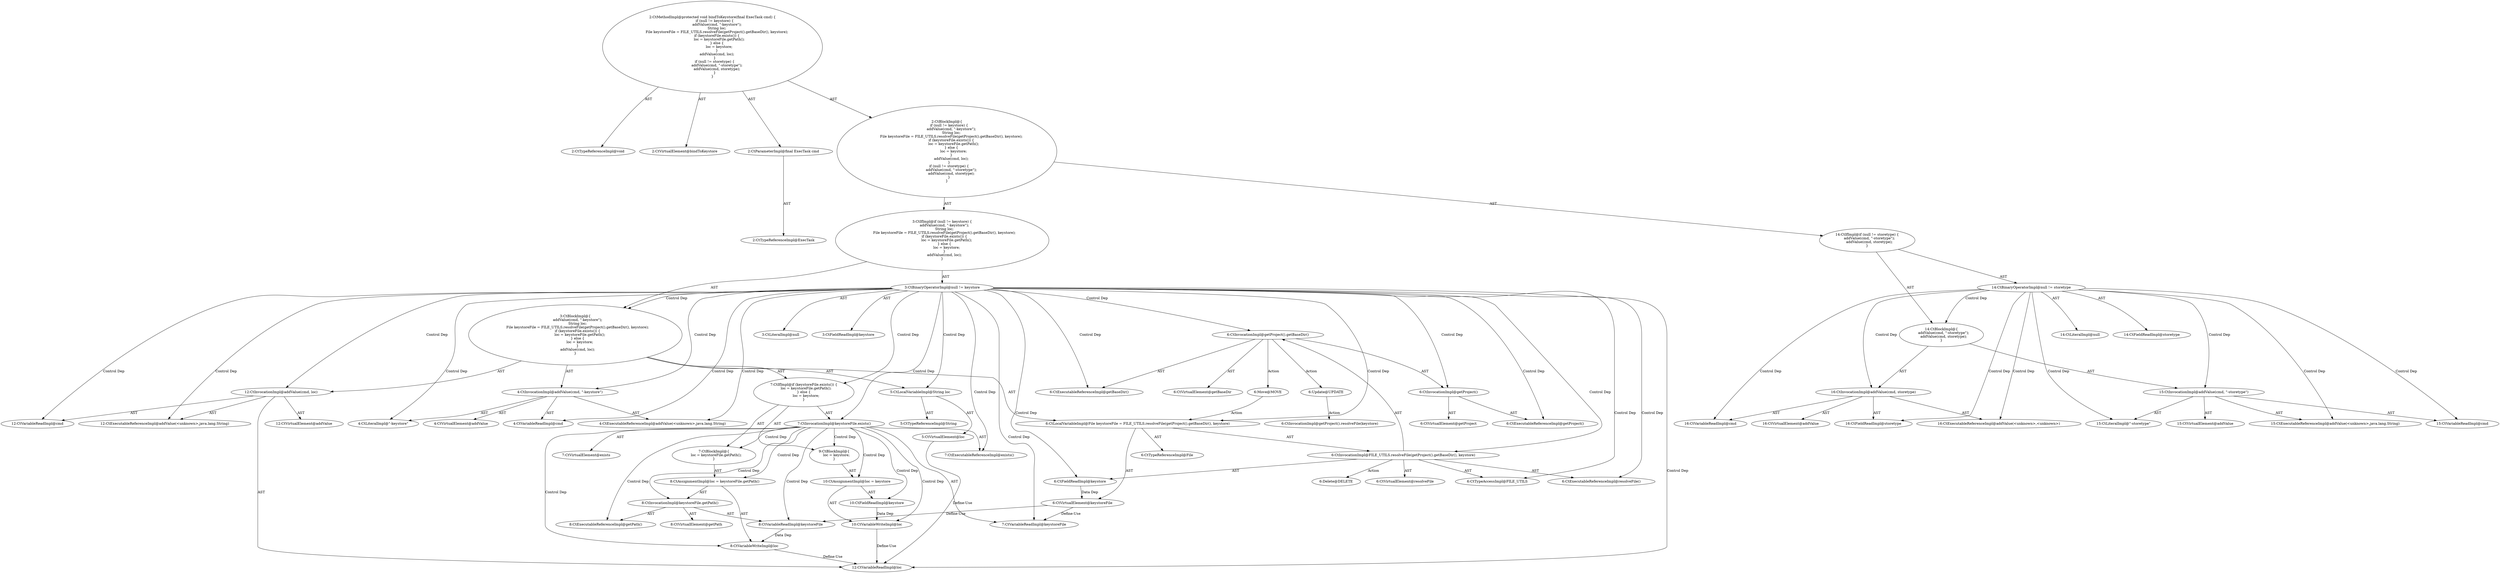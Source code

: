 digraph "bindToKeystore#?,ExecTask" {
0 [label="2:CtTypeReferenceImpl@void" shape=ellipse]
1 [label="2:CtVirtualElement@bindToKeystore" shape=ellipse]
2 [label="2:CtParameterImpl@final ExecTask cmd" shape=ellipse]
3 [label="2:CtTypeReferenceImpl@ExecTask" shape=ellipse]
4 [label="3:CtLiteralImpl@null" shape=ellipse]
5 [label="3:CtFieldReadImpl@keystore" shape=ellipse]
6 [label="3:CtBinaryOperatorImpl@null != keystore" shape=ellipse]
7 [label="4:CtExecutableReferenceImpl@addValue(<unknown>,java.lang.String)" shape=ellipse]
8 [label="4:CtVirtualElement@addValue" shape=ellipse]
9 [label="4:CtVariableReadImpl@cmd" shape=ellipse]
10 [label="4:CtLiteralImpl@\"-keystore\"" shape=ellipse]
11 [label="4:CtInvocationImpl@addValue(cmd, \"-keystore\")" shape=ellipse]
12 [label="5:CtTypeReferenceImpl@String" shape=ellipse]
13 [label="5:CtVirtualElement@loc" shape=ellipse]
14 [label="5:CtLocalVariableImpl@String loc" shape=ellipse]
15 [label="6:CtTypeReferenceImpl@File" shape=ellipse]
16 [label="6:CtExecutableReferenceImpl@resolveFile()" shape=ellipse]
17 [label="6:CtVirtualElement@resolveFile" shape=ellipse]
18 [label="6:CtTypeAccessImpl@FILE_UTILS" shape=ellipse]
19 [label="6:CtExecutableReferenceImpl@getBaseDir()" shape=ellipse]
20 [label="6:CtVirtualElement@getBaseDir" shape=ellipse]
21 [label="6:CtExecutableReferenceImpl@getProject()" shape=ellipse]
22 [label="6:CtVirtualElement@getProject" shape=ellipse]
23 [label="6:CtInvocationImpl@getProject()" shape=ellipse]
24 [label="6:CtInvocationImpl@getProject().getBaseDir()" shape=ellipse]
25 [label="6:CtFieldReadImpl@keystore" shape=ellipse]
26 [label="6:CtInvocationImpl@FILE_UTILS.resolveFile(getProject().getBaseDir(), keystore)" shape=ellipse]
27 [label="6:CtVirtualElement@keystoreFile" shape=ellipse]
28 [label="6:CtLocalVariableImpl@File keystoreFile = FILE_UTILS.resolveFile(getProject().getBaseDir(), keystore)" shape=ellipse]
29 [label="7:CtExecutableReferenceImpl@exists()" shape=ellipse]
30 [label="7:CtVirtualElement@exists" shape=ellipse]
31 [label="7:CtVariableReadImpl@keystoreFile" shape=ellipse]
32 [label="7:CtInvocationImpl@keystoreFile.exists()" shape=ellipse]
33 [label="8:CtVariableWriteImpl@loc" shape=ellipse]
34 [label="8:CtExecutableReferenceImpl@getPath()" shape=ellipse]
35 [label="8:CtVirtualElement@getPath" shape=ellipse]
36 [label="8:CtVariableReadImpl@keystoreFile" shape=ellipse]
37 [label="8:CtInvocationImpl@keystoreFile.getPath()" shape=ellipse]
38 [label="8:CtAssignmentImpl@loc = keystoreFile.getPath()" shape=ellipse]
39 [label="7:CtBlockImpl@\{
    loc = keystoreFile.getPath();
\}" shape=ellipse]
40 [label="10:CtVariableWriteImpl@loc" shape=ellipse]
41 [label="10:CtFieldReadImpl@keystore" shape=ellipse]
42 [label="10:CtAssignmentImpl@loc = keystore" shape=ellipse]
43 [label="9:CtBlockImpl@\{
    loc = keystore;
\}" shape=ellipse]
44 [label="7:CtIfImpl@if (keystoreFile.exists()) \{
    loc = keystoreFile.getPath();
\} else \{
    loc = keystore;
\}" shape=ellipse]
45 [label="12:CtExecutableReferenceImpl@addValue(<unknown>,java.lang.String)" shape=ellipse]
46 [label="12:CtVirtualElement@addValue" shape=ellipse]
47 [label="12:CtVariableReadImpl@cmd" shape=ellipse]
48 [label="12:CtVariableReadImpl@loc" shape=ellipse]
49 [label="12:CtInvocationImpl@addValue(cmd, loc)" shape=ellipse]
50 [label="3:CtBlockImpl@\{
    addValue(cmd, \"-keystore\");
    String loc;
    File keystoreFile = FILE_UTILS.resolveFile(getProject().getBaseDir(), keystore);
    if (keystoreFile.exists()) \{
        loc = keystoreFile.getPath();
    \} else \{
        loc = keystore;
    \}
    addValue(cmd, loc);
\}" shape=ellipse]
51 [label="3:CtIfImpl@if (null != keystore) \{
    addValue(cmd, \"-keystore\");
    String loc;
    File keystoreFile = FILE_UTILS.resolveFile(getProject().getBaseDir(), keystore);
    if (keystoreFile.exists()) \{
        loc = keystoreFile.getPath();
    \} else \{
        loc = keystore;
    \}
    addValue(cmd, loc);
\}" shape=ellipse]
52 [label="14:CtLiteralImpl@null" shape=ellipse]
53 [label="14:CtFieldReadImpl@storetype" shape=ellipse]
54 [label="14:CtBinaryOperatorImpl@null != storetype" shape=ellipse]
55 [label="15:CtExecutableReferenceImpl@addValue(<unknown>,java.lang.String)" shape=ellipse]
56 [label="15:CtVirtualElement@addValue" shape=ellipse]
57 [label="15:CtVariableReadImpl@cmd" shape=ellipse]
58 [label="15:CtLiteralImpl@\"-storetype\"" shape=ellipse]
59 [label="15:CtInvocationImpl@addValue(cmd, \"-storetype\")" shape=ellipse]
60 [label="16:CtExecutableReferenceImpl@addValue(<unknown>,<unknown>)" shape=ellipse]
61 [label="16:CtVirtualElement@addValue" shape=ellipse]
62 [label="16:CtVariableReadImpl@cmd" shape=ellipse]
63 [label="16:CtFieldReadImpl@storetype" shape=ellipse]
64 [label="16:CtInvocationImpl@addValue(cmd, storetype)" shape=ellipse]
65 [label="14:CtBlockImpl@\{
    addValue(cmd, \"-storetype\");
    addValue(cmd, storetype);
\}" shape=ellipse]
66 [label="14:CtIfImpl@if (null != storetype) \{
    addValue(cmd, \"-storetype\");
    addValue(cmd, storetype);
\}" shape=ellipse]
67 [label="2:CtBlockImpl@\{
    if (null != keystore) \{
        addValue(cmd, \"-keystore\");
        String loc;
        File keystoreFile = FILE_UTILS.resolveFile(getProject().getBaseDir(), keystore);
        if (keystoreFile.exists()) \{
            loc = keystoreFile.getPath();
        \} else \{
            loc = keystore;
        \}
        addValue(cmd, loc);
    \}
    if (null != storetype) \{
        addValue(cmd, \"-storetype\");
        addValue(cmd, storetype);
    \}
\}" shape=ellipse]
68 [label="2:CtMethodImpl@protected void bindToKeystore(final ExecTask cmd) \{
    if (null != keystore) \{
        addValue(cmd, \"-keystore\");
        String loc;
        File keystoreFile = FILE_UTILS.resolveFile(getProject().getBaseDir(), keystore);
        if (keystoreFile.exists()) \{
            loc = keystoreFile.getPath();
        \} else \{
            loc = keystore;
        \}
        addValue(cmd, loc);
    \}
    if (null != storetype) \{
        addValue(cmd, \"-storetype\");
        addValue(cmd, storetype);
    \}
\}" shape=ellipse]
69 [label="6:Update@UPDATE" shape=ellipse]
70 [label="6:CtInvocationImpl@getProject().resolveFile(keystore)" shape=ellipse]
71 [label="6:Delete@DELETE" shape=ellipse]
72 [label="6:Move@MOVE" shape=ellipse]
2 -> 3 [label="AST"];
6 -> 4 [label="AST"];
6 -> 5 [label="AST"];
6 -> 50 [label="Control Dep"];
6 -> 11 [label="Control Dep"];
6 -> 7 [label="Control Dep"];
6 -> 9 [label="Control Dep"];
6 -> 10 [label="Control Dep"];
6 -> 14 [label="Control Dep"];
6 -> 28 [label="Control Dep"];
6 -> 26 [label="Control Dep"];
6 -> 16 [label="Control Dep"];
6 -> 18 [label="Control Dep"];
6 -> 24 [label="Control Dep"];
6 -> 19 [label="Control Dep"];
6 -> 23 [label="Control Dep"];
6 -> 21 [label="Control Dep"];
6 -> 25 [label="Control Dep"];
6 -> 44 [label="Control Dep"];
6 -> 32 [label="Control Dep"];
6 -> 29 [label="Control Dep"];
6 -> 31 [label="Control Dep"];
6 -> 49 [label="Control Dep"];
6 -> 45 [label="Control Dep"];
6 -> 47 [label="Control Dep"];
6 -> 48 [label="Control Dep"];
11 -> 8 [label="AST"];
11 -> 7 [label="AST"];
11 -> 9 [label="AST"];
11 -> 10 [label="AST"];
13 -> 48 [label="Define-Use"];
14 -> 13 [label="AST"];
14 -> 12 [label="AST"];
23 -> 22 [label="AST"];
23 -> 21 [label="AST"];
24 -> 20 [label="AST"];
24 -> 23 [label="AST"];
24 -> 19 [label="AST"];
24 -> 69 [label="Action"];
24 -> 72 [label="Action"];
25 -> 27 [label="Data Dep"];
26 -> 17 [label="AST"];
26 -> 18 [label="AST"];
26 -> 16 [label="AST"];
26 -> 24 [label="AST"];
26 -> 25 [label="AST"];
26 -> 71 [label="Action"];
27 -> 31 [label="Define-Use"];
27 -> 36 [label="Define-Use"];
28 -> 27 [label="AST"];
28 -> 15 [label="AST"];
28 -> 26 [label="AST"];
32 -> 30 [label="AST"];
32 -> 31 [label="AST"];
32 -> 29 [label="AST"];
32 -> 39 [label="Control Dep"];
32 -> 38 [label="Control Dep"];
32 -> 33 [label="Control Dep"];
32 -> 37 [label="Control Dep"];
32 -> 34 [label="Control Dep"];
32 -> 36 [label="Control Dep"];
32 -> 43 [label="Control Dep"];
32 -> 42 [label="Control Dep"];
32 -> 40 [label="Control Dep"];
32 -> 41 [label="Control Dep"];
33 -> 48 [label="Define-Use"];
36 -> 33 [label="Data Dep"];
37 -> 35 [label="AST"];
37 -> 36 [label="AST"];
37 -> 34 [label="AST"];
38 -> 33 [label="AST"];
38 -> 37 [label="AST"];
39 -> 38 [label="AST"];
40 -> 48 [label="Define-Use"];
41 -> 40 [label="Data Dep"];
42 -> 40 [label="AST"];
42 -> 41 [label="AST"];
43 -> 42 [label="AST"];
44 -> 32 [label="AST"];
44 -> 39 [label="AST"];
44 -> 43 [label="AST"];
49 -> 46 [label="AST"];
49 -> 45 [label="AST"];
49 -> 47 [label="AST"];
49 -> 48 [label="AST"];
50 -> 11 [label="AST"];
50 -> 14 [label="AST"];
50 -> 28 [label="AST"];
50 -> 44 [label="AST"];
50 -> 49 [label="AST"];
51 -> 6 [label="AST"];
51 -> 50 [label="AST"];
54 -> 52 [label="AST"];
54 -> 53 [label="AST"];
54 -> 65 [label="Control Dep"];
54 -> 59 [label="Control Dep"];
54 -> 55 [label="Control Dep"];
54 -> 57 [label="Control Dep"];
54 -> 58 [label="Control Dep"];
54 -> 64 [label="Control Dep"];
54 -> 60 [label="Control Dep"];
54 -> 62 [label="Control Dep"];
54 -> 63 [label="Control Dep"];
59 -> 56 [label="AST"];
59 -> 55 [label="AST"];
59 -> 57 [label="AST"];
59 -> 58 [label="AST"];
64 -> 61 [label="AST"];
64 -> 60 [label="AST"];
64 -> 62 [label="AST"];
64 -> 63 [label="AST"];
65 -> 59 [label="AST"];
65 -> 64 [label="AST"];
66 -> 54 [label="AST"];
66 -> 65 [label="AST"];
67 -> 51 [label="AST"];
67 -> 66 [label="AST"];
68 -> 1 [label="AST"];
68 -> 0 [label="AST"];
68 -> 2 [label="AST"];
68 -> 67 [label="AST"];
69 -> 70 [label="Action"];
72 -> 28 [label="Action"];
}